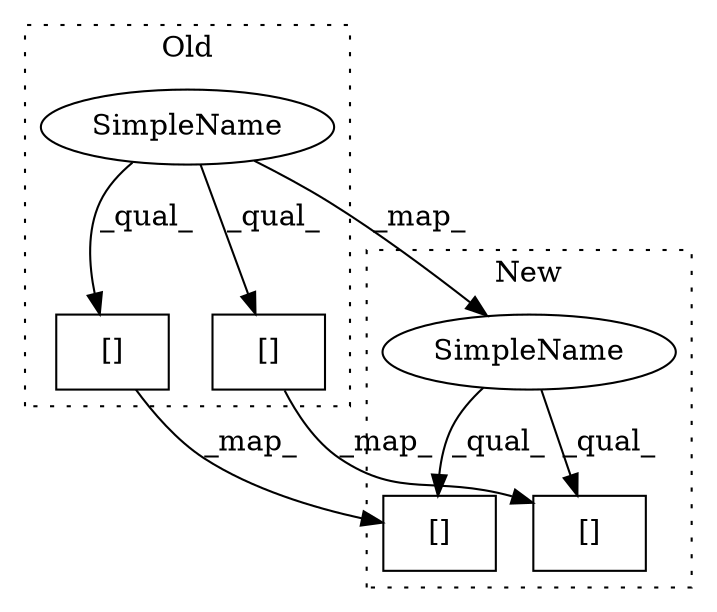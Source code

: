 digraph G {
subgraph cluster0 {
1 [label="[]" a="2" s="2067,2102" l="12,2" shape="box"];
3 [label="SimpleName" a="42" s="1056" l="6" shape="ellipse"];
5 [label="[]" a="2" s="2248,2283" l="12,2" shape="box"];
label = "Old";
style="dotted";
}
subgraph cluster1 {
2 [label="[]" a="2" s="2084,2119" l="12,2" shape="box"];
4 [label="SimpleName" a="42" s="1610" l="6" shape="ellipse"];
6 [label="[]" a="2" s="2265,2300" l="12,2" shape="box"];
label = "New";
style="dotted";
}
1 -> 2 [label="_map_"];
3 -> 1 [label="_qual_"];
3 -> 5 [label="_qual_"];
3 -> 4 [label="_map_"];
4 -> 6 [label="_qual_"];
4 -> 2 [label="_qual_"];
5 -> 6 [label="_map_"];
}